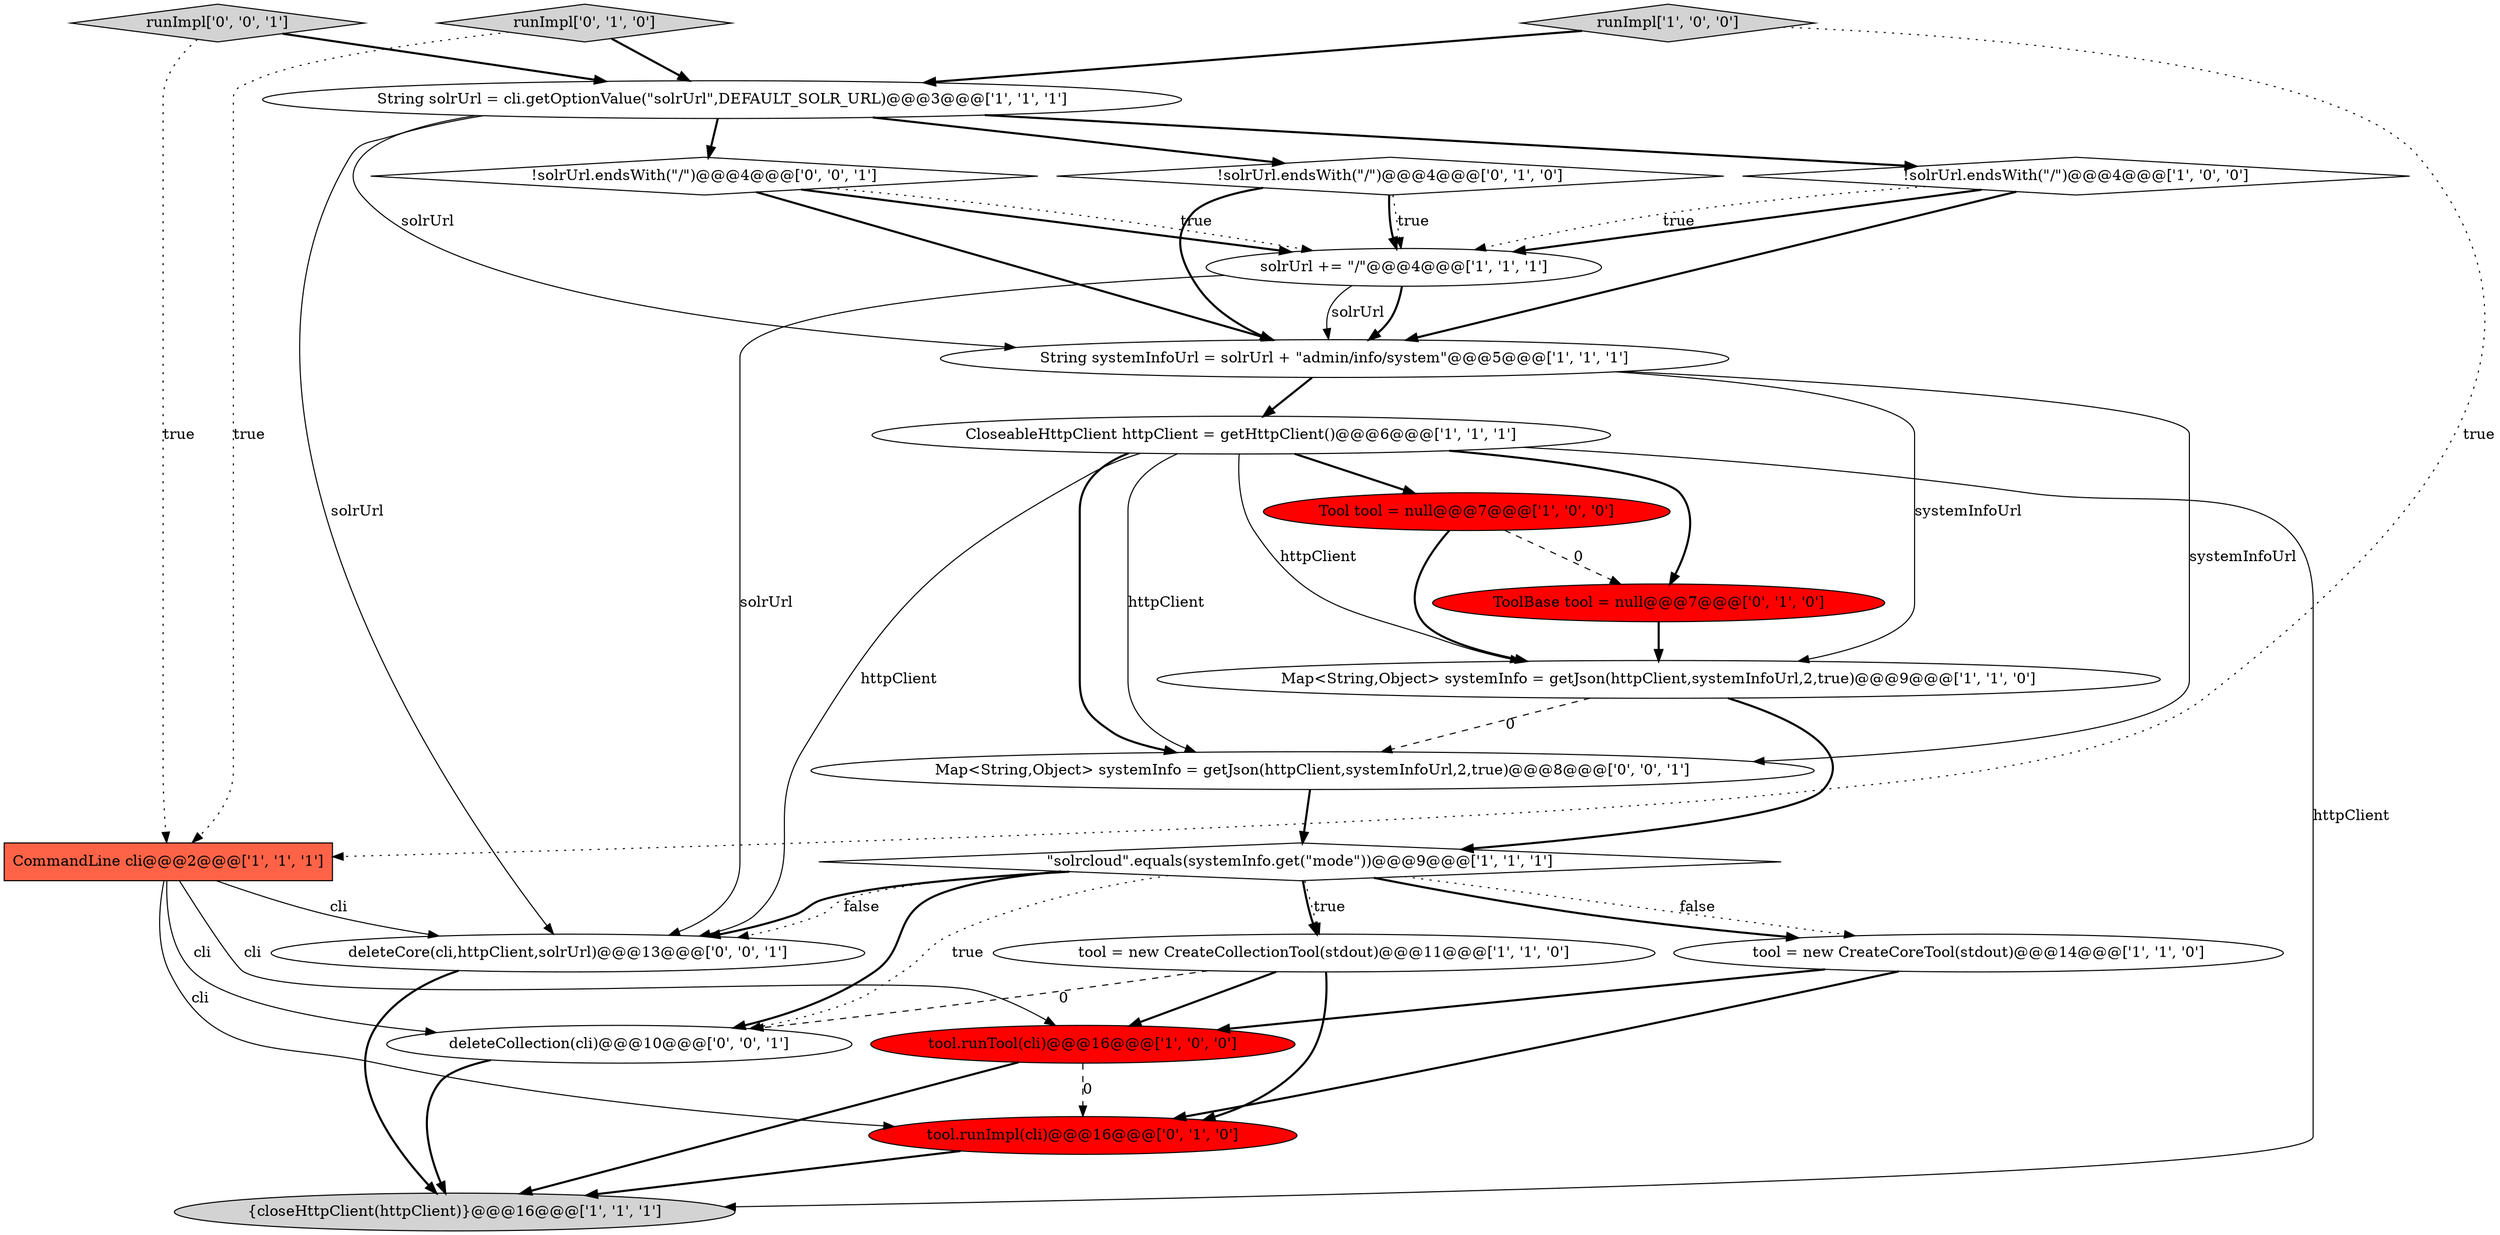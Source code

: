 digraph {
16 [style = filled, label = "ToolBase tool = null@@@7@@@['0', '1', '0']", fillcolor = red, shape = ellipse image = "AAA1AAABBB2BBB"];
0 [style = filled, label = "tool = new CreateCollectionTool(stdout)@@@11@@@['1', '1', '0']", fillcolor = white, shape = ellipse image = "AAA0AAABBB1BBB"];
13 [style = filled, label = "CommandLine cli@@@2@@@['1', '1', '1']", fillcolor = tomato, shape = box image = "AAA0AAABBB1BBB"];
10 [style = filled, label = "tool = new CreateCoreTool(stdout)@@@14@@@['1', '1', '0']", fillcolor = white, shape = ellipse image = "AAA0AAABBB1BBB"];
6 [style = filled, label = "CloseableHttpClient httpClient = getHttpClient()@@@6@@@['1', '1', '1']", fillcolor = white, shape = ellipse image = "AAA0AAABBB1BBB"];
5 [style = filled, label = "Map<String,Object> systemInfo = getJson(httpClient,systemInfoUrl,2,true)@@@9@@@['1', '1', '0']", fillcolor = white, shape = ellipse image = "AAA0AAABBB1BBB"];
12 [style = filled, label = "String solrUrl = cli.getOptionValue(\"solrUrl\",DEFAULT_SOLR_URL)@@@3@@@['1', '1', '1']", fillcolor = white, shape = ellipse image = "AAA0AAABBB1BBB"];
4 [style = filled, label = "tool.runTool(cli)@@@16@@@['1', '0', '0']", fillcolor = red, shape = ellipse image = "AAA1AAABBB1BBB"];
21 [style = filled, label = "deleteCore(cli,httpClient,solrUrl)@@@13@@@['0', '0', '1']", fillcolor = white, shape = ellipse image = "AAA0AAABBB3BBB"];
19 [style = filled, label = "!solrUrl.endsWith(\"/\")@@@4@@@['0', '0', '1']", fillcolor = white, shape = diamond image = "AAA0AAABBB3BBB"];
17 [style = filled, label = "runImpl['0', '1', '0']", fillcolor = lightgray, shape = diamond image = "AAA0AAABBB2BBB"];
20 [style = filled, label = "runImpl['0', '0', '1']", fillcolor = lightgray, shape = diamond image = "AAA0AAABBB3BBB"];
18 [style = filled, label = "deleteCollection(cli)@@@10@@@['0', '0', '1']", fillcolor = white, shape = ellipse image = "AAA0AAABBB3BBB"];
15 [style = filled, label = "tool.runImpl(cli)@@@16@@@['0', '1', '0']", fillcolor = red, shape = ellipse image = "AAA1AAABBB2BBB"];
1 [style = filled, label = "String systemInfoUrl = solrUrl + \"admin/info/system\"@@@5@@@['1', '1', '1']", fillcolor = white, shape = ellipse image = "AAA0AAABBB1BBB"];
9 [style = filled, label = "{closeHttpClient(httpClient)}@@@16@@@['1', '1', '1']", fillcolor = lightgray, shape = ellipse image = "AAA0AAABBB1BBB"];
3 [style = filled, label = "!solrUrl.endsWith(\"/\")@@@4@@@['1', '0', '0']", fillcolor = white, shape = diamond image = "AAA0AAABBB1BBB"];
2 [style = filled, label = "\"solrcloud\".equals(systemInfo.get(\"mode\"))@@@9@@@['1', '1', '1']", fillcolor = white, shape = diamond image = "AAA0AAABBB1BBB"];
11 [style = filled, label = "runImpl['1', '0', '0']", fillcolor = lightgray, shape = diamond image = "AAA0AAABBB1BBB"];
8 [style = filled, label = "solrUrl += \"/\"@@@4@@@['1', '1', '1']", fillcolor = white, shape = ellipse image = "AAA0AAABBB1BBB"];
7 [style = filled, label = "Tool tool = null@@@7@@@['1', '0', '0']", fillcolor = red, shape = ellipse image = "AAA1AAABBB1BBB"];
14 [style = filled, label = "!solrUrl.endsWith(\"/\")@@@4@@@['0', '1', '0']", fillcolor = white, shape = diamond image = "AAA0AAABBB2BBB"];
22 [style = filled, label = "Map<String,Object> systemInfo = getJson(httpClient,systemInfoUrl,2,true)@@@8@@@['0', '0', '1']", fillcolor = white, shape = ellipse image = "AAA0AAABBB3BBB"];
4->9 [style = bold, label=""];
2->0 [style = dotted, label="true"];
10->15 [style = bold, label=""];
22->2 [style = bold, label=""];
3->1 [style = bold, label=""];
6->22 [style = bold, label=""];
6->5 [style = solid, label="httpClient"];
7->16 [style = dashed, label="0"];
6->22 [style = solid, label="httpClient"];
2->18 [style = bold, label=""];
11->12 [style = bold, label=""];
12->1 [style = solid, label="solrUrl"];
13->15 [style = solid, label="cli"];
2->10 [style = dotted, label="false"];
11->13 [style = dotted, label="true"];
2->10 [style = bold, label=""];
2->18 [style = dotted, label="true"];
1->22 [style = solid, label="systemInfoUrl"];
6->21 [style = solid, label="httpClient"];
0->15 [style = bold, label=""];
19->8 [style = bold, label=""];
14->1 [style = bold, label=""];
19->8 [style = dotted, label="true"];
13->21 [style = solid, label="cli"];
8->1 [style = bold, label=""];
19->1 [style = bold, label=""];
5->2 [style = bold, label=""];
7->5 [style = bold, label=""];
2->0 [style = bold, label=""];
1->6 [style = bold, label=""];
17->12 [style = bold, label=""];
21->9 [style = bold, label=""];
0->4 [style = bold, label=""];
1->5 [style = solid, label="systemInfoUrl"];
6->16 [style = bold, label=""];
15->9 [style = bold, label=""];
3->8 [style = bold, label=""];
2->21 [style = bold, label=""];
2->21 [style = dotted, label="false"];
4->15 [style = dashed, label="0"];
20->12 [style = bold, label=""];
12->14 [style = bold, label=""];
18->9 [style = bold, label=""];
14->8 [style = dotted, label="true"];
10->4 [style = bold, label=""];
8->1 [style = solid, label="solrUrl"];
16->5 [style = bold, label=""];
0->18 [style = dashed, label="0"];
20->13 [style = dotted, label="true"];
13->18 [style = solid, label="cli"];
12->3 [style = bold, label=""];
14->8 [style = bold, label=""];
5->22 [style = dashed, label="0"];
12->21 [style = solid, label="solrUrl"];
6->7 [style = bold, label=""];
12->19 [style = bold, label=""];
3->8 [style = dotted, label="true"];
17->13 [style = dotted, label="true"];
6->9 [style = solid, label="httpClient"];
13->4 [style = solid, label="cli"];
8->21 [style = solid, label="solrUrl"];
}
